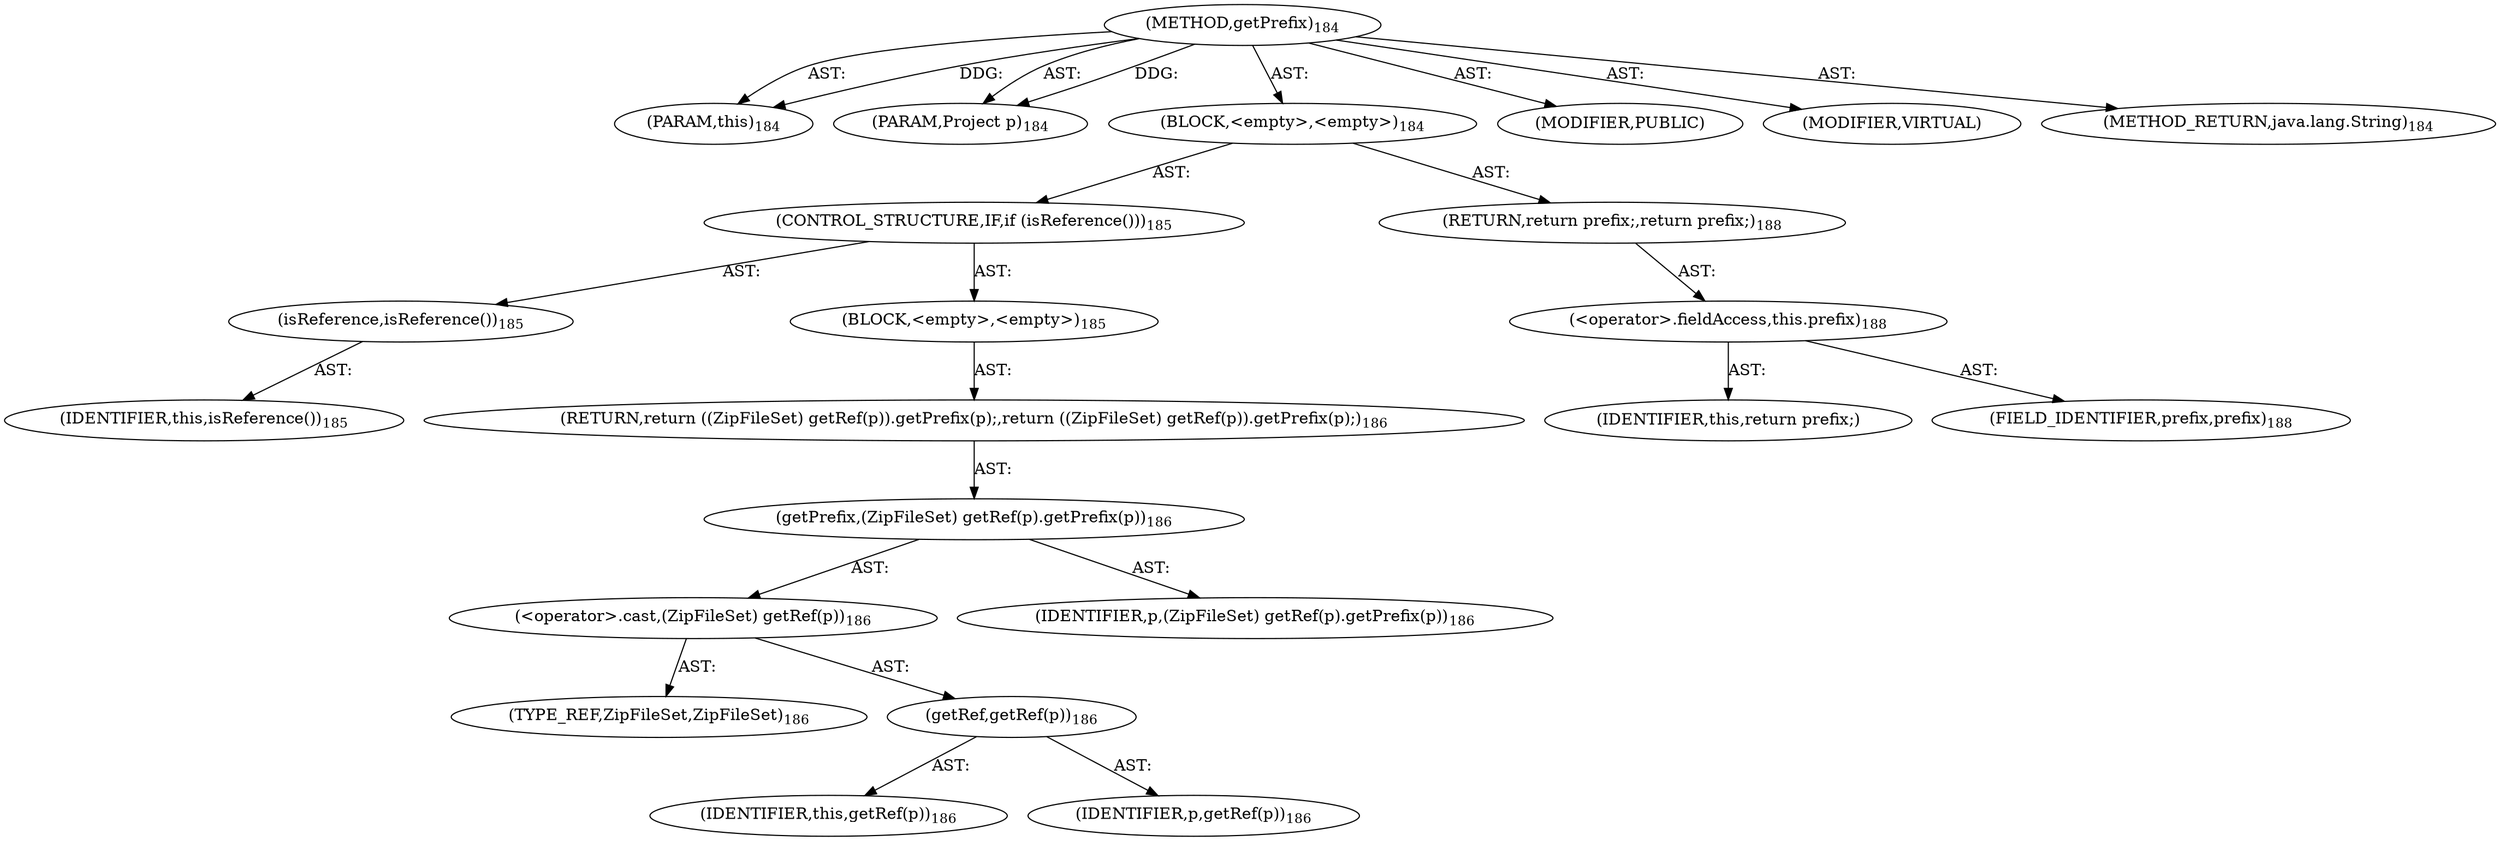 digraph "getPrefix" {  
"111669149703" [label = <(METHOD,getPrefix)<SUB>184</SUB>> ]
"115964116996" [label = <(PARAM,this)<SUB>184</SUB>> ]
"115964117017" [label = <(PARAM,Project p)<SUB>184</SUB>> ]
"25769803793" [label = <(BLOCK,&lt;empty&gt;,&lt;empty&gt;)<SUB>184</SUB>> ]
"47244640263" [label = <(CONTROL_STRUCTURE,IF,if (isReference()))<SUB>185</SUB>> ]
"30064771192" [label = <(isReference,isReference())<SUB>185</SUB>> ]
"68719476744" [label = <(IDENTIFIER,this,isReference())<SUB>185</SUB>> ]
"25769803794" [label = <(BLOCK,&lt;empty&gt;,&lt;empty&gt;)<SUB>185</SUB>> ]
"146028888066" [label = <(RETURN,return ((ZipFileSet) getRef(p)).getPrefix(p);,return ((ZipFileSet) getRef(p)).getPrefix(p);)<SUB>186</SUB>> ]
"30064771193" [label = <(getPrefix,(ZipFileSet) getRef(p).getPrefix(p))<SUB>186</SUB>> ]
"30064771194" [label = <(&lt;operator&gt;.cast,(ZipFileSet) getRef(p))<SUB>186</SUB>> ]
"180388626439" [label = <(TYPE_REF,ZipFileSet,ZipFileSet)<SUB>186</SUB>> ]
"30064771195" [label = <(getRef,getRef(p))<SUB>186</SUB>> ]
"68719476745" [label = <(IDENTIFIER,this,getRef(p))<SUB>186</SUB>> ]
"68719476838" [label = <(IDENTIFIER,p,getRef(p))<SUB>186</SUB>> ]
"68719476839" [label = <(IDENTIFIER,p,(ZipFileSet) getRef(p).getPrefix(p))<SUB>186</SUB>> ]
"146028888067" [label = <(RETURN,return prefix;,return prefix;)<SUB>188</SUB>> ]
"30064771196" [label = <(&lt;operator&gt;.fieldAccess,this.prefix)<SUB>188</SUB>> ]
"68719476840" [label = <(IDENTIFIER,this,return prefix;)> ]
"55834574901" [label = <(FIELD_IDENTIFIER,prefix,prefix)<SUB>188</SUB>> ]
"133143986202" [label = <(MODIFIER,PUBLIC)> ]
"133143986203" [label = <(MODIFIER,VIRTUAL)> ]
"128849018887" [label = <(METHOD_RETURN,java.lang.String)<SUB>184</SUB>> ]
  "111669149703" -> "115964116996"  [ label = "AST: "] 
  "111669149703" -> "115964117017"  [ label = "AST: "] 
  "111669149703" -> "25769803793"  [ label = "AST: "] 
  "111669149703" -> "133143986202"  [ label = "AST: "] 
  "111669149703" -> "133143986203"  [ label = "AST: "] 
  "111669149703" -> "128849018887"  [ label = "AST: "] 
  "25769803793" -> "47244640263"  [ label = "AST: "] 
  "25769803793" -> "146028888067"  [ label = "AST: "] 
  "47244640263" -> "30064771192"  [ label = "AST: "] 
  "47244640263" -> "25769803794"  [ label = "AST: "] 
  "30064771192" -> "68719476744"  [ label = "AST: "] 
  "25769803794" -> "146028888066"  [ label = "AST: "] 
  "146028888066" -> "30064771193"  [ label = "AST: "] 
  "30064771193" -> "30064771194"  [ label = "AST: "] 
  "30064771193" -> "68719476839"  [ label = "AST: "] 
  "30064771194" -> "180388626439"  [ label = "AST: "] 
  "30064771194" -> "30064771195"  [ label = "AST: "] 
  "30064771195" -> "68719476745"  [ label = "AST: "] 
  "30064771195" -> "68719476838"  [ label = "AST: "] 
  "146028888067" -> "30064771196"  [ label = "AST: "] 
  "30064771196" -> "68719476840"  [ label = "AST: "] 
  "30064771196" -> "55834574901"  [ label = "AST: "] 
  "111669149703" -> "115964116996"  [ label = "DDG: "] 
  "111669149703" -> "115964117017"  [ label = "DDG: "] 
}
